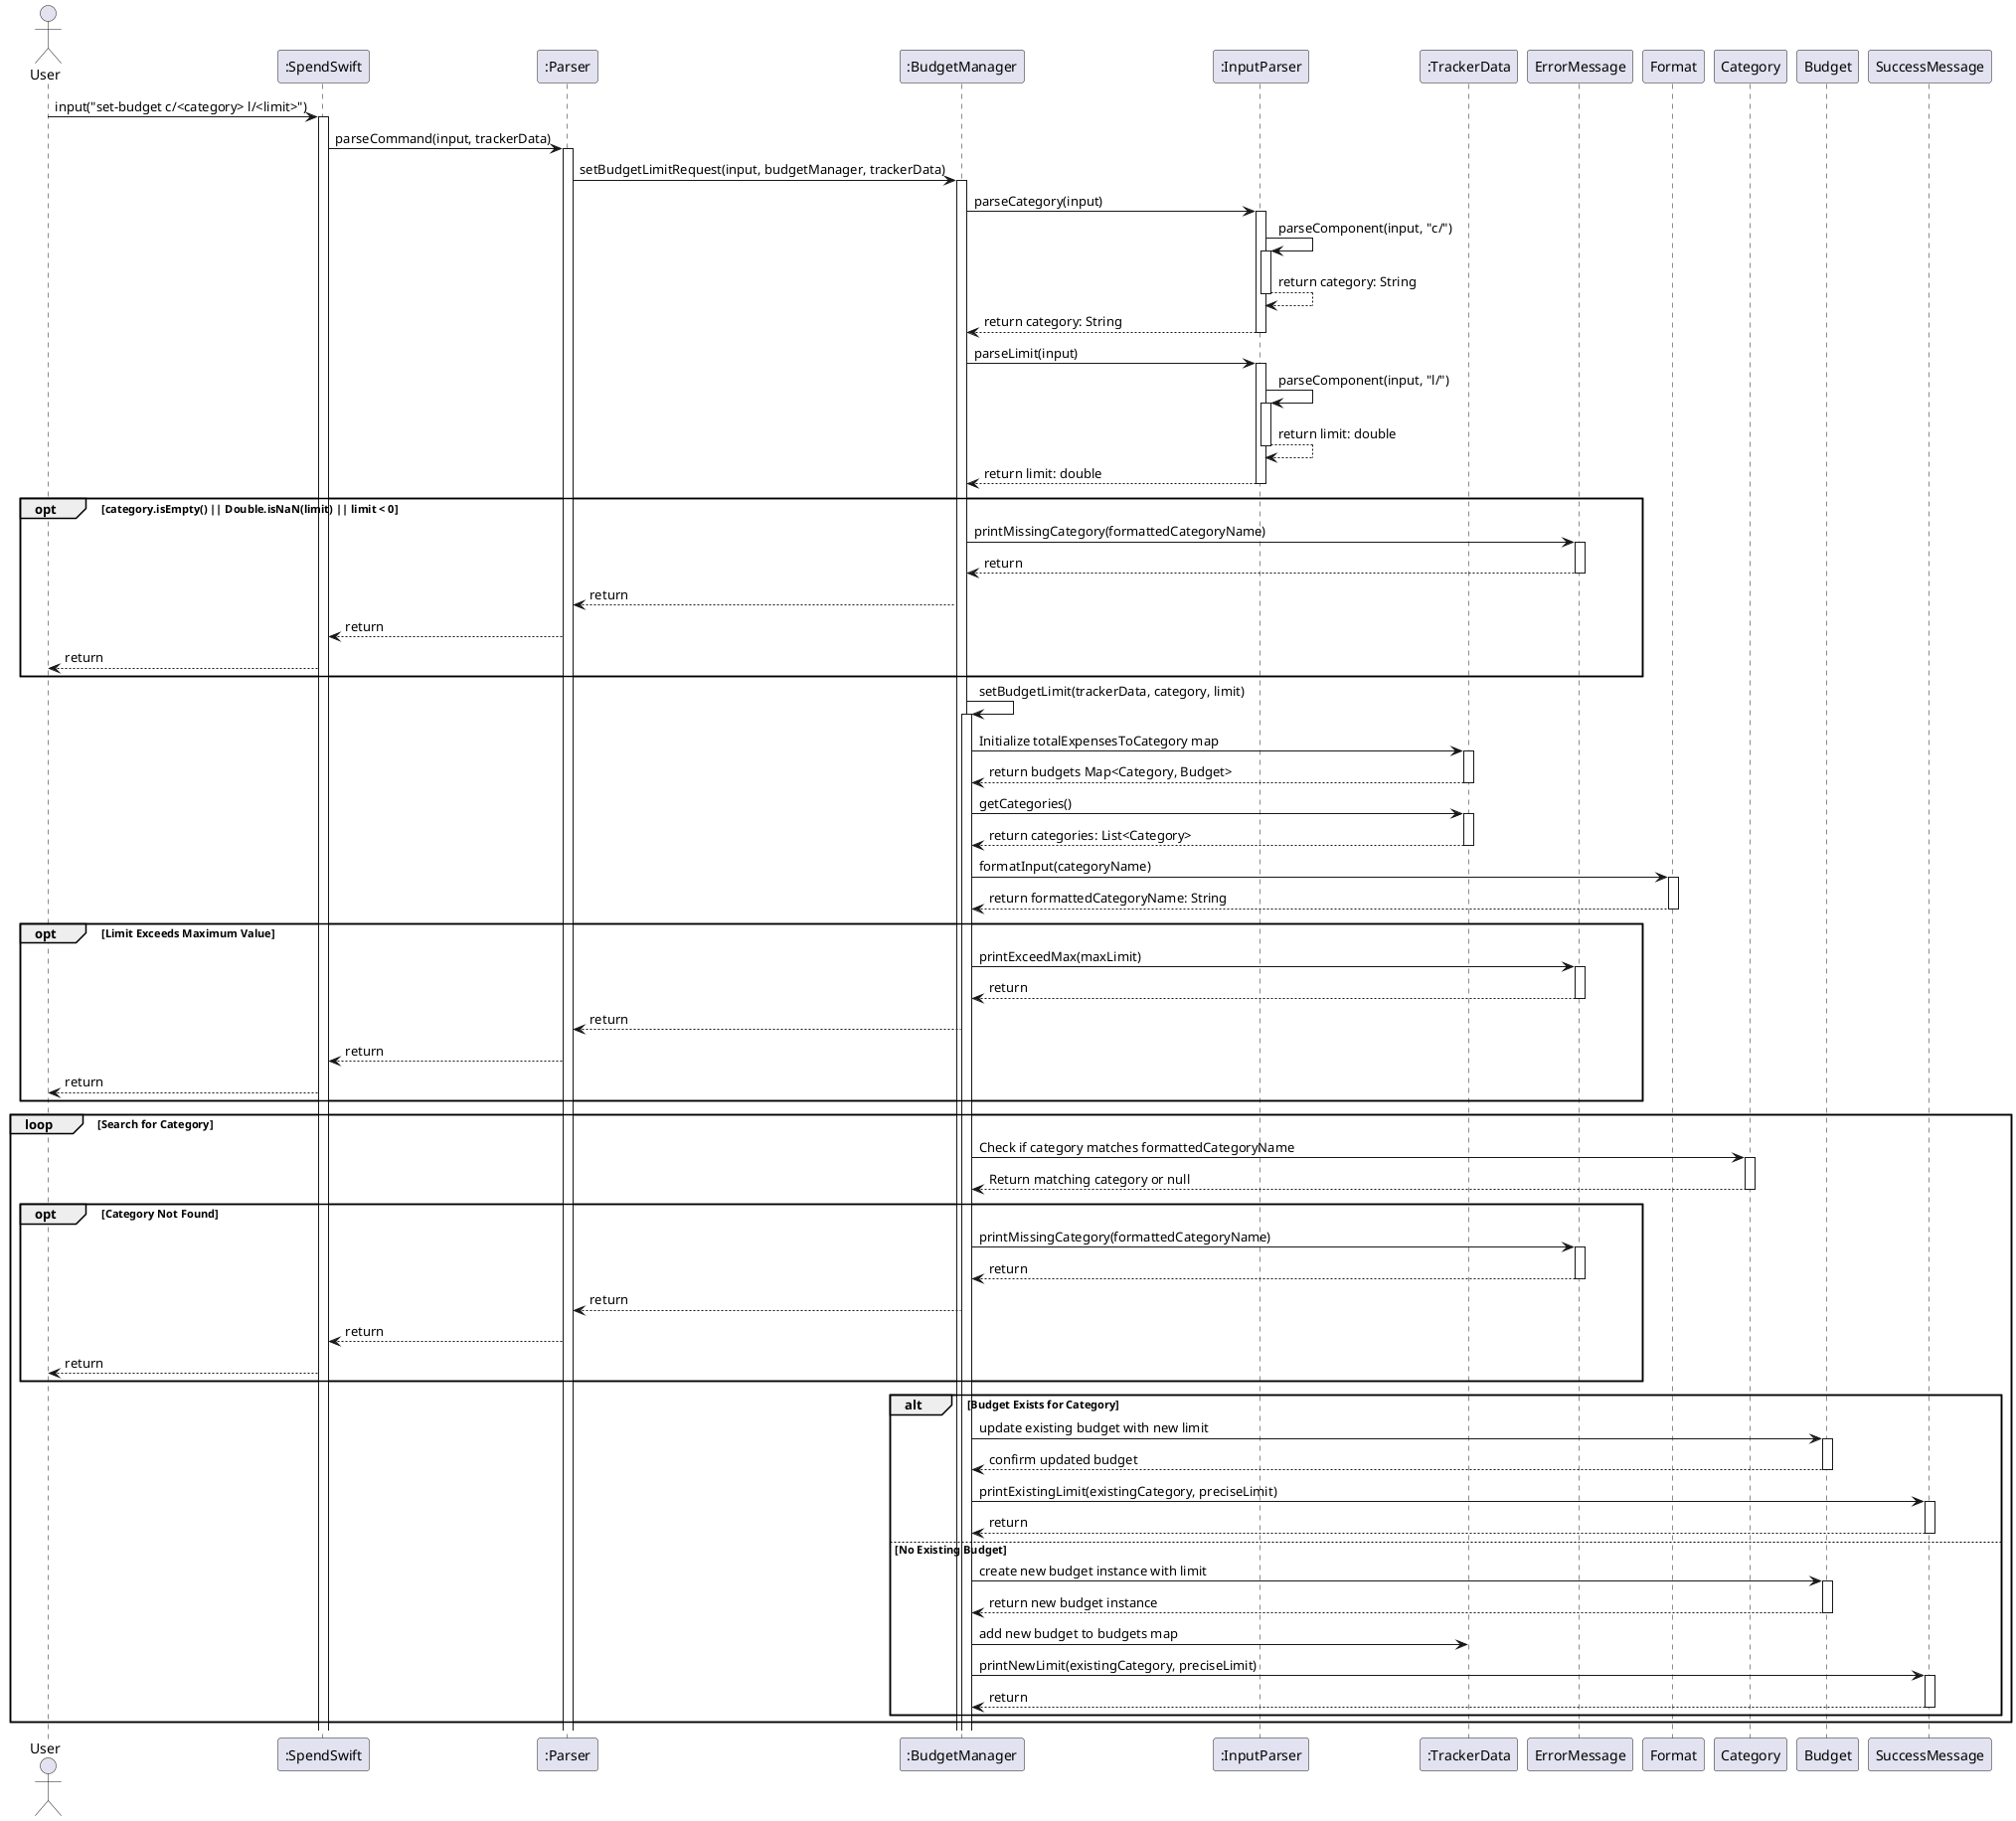 @startuml

actor User
participant ":SpendSwift" as SpendSwift
participant ":Parser" as Parser
participant ":BudgetManager" as BudgetManager
participant ":InputParser" as InputParser
participant ":TrackerData" as TrackerData

User -> SpendSwift : input("set-budget c/<category> l/<limit>")
activate SpendSwift
SpendSwift -> Parser : parseCommand(input, trackerData)

activate Parser
Parser -> BudgetManager : setBudgetLimitRequest(input, budgetManager, trackerData)

activate BudgetManager
BudgetManager -> InputParser : parseCategory(input)
activate InputParser
InputParser -> InputParser : parseComponent(input, "c/")
    activate InputParser
    InputParser --> InputParser : return category: String
    deactivate InputParser
InputParser --> BudgetManager : return category: String
deactivate InputParser

BudgetManager -> InputParser : parseLimit(input)
activate InputParser
InputParser -> InputParser : parseComponent(input, "l/")
    activate InputParser
    InputParser --> InputParser : return limit: double
    deactivate InputParser
InputParser --> BudgetManager : return limit: double
deactivate InputParser

opt category.isEmpty() || Double.isNaN(limit) || limit < 0
    BudgetManager -> ErrorMessage : printMissingCategory(formattedCategoryName)
    activate ErrorMessage
    ErrorMessage --> BudgetManager : return
    deactivate ErrorMessage
    BudgetManager --> Parser : return
    Parser --> SpendSwift : return
    SpendSwift --> User : return
end

BudgetManager -> BudgetManager : setBudgetLimit(trackerData, category, limit)
activate BudgetManager

BudgetManager -> TrackerData : Initialize totalExpensesToCategory map
activate TrackerData
TrackerData --> BudgetManager : return budgets Map<Category, Budget>
deactivate TrackerData

BudgetManager -> TrackerData : getCategories()
activate TrackerData
TrackerData --> BudgetManager : return categories: List<Category>
deactivate TrackerData

BudgetManager -> Format : formatInput(categoryName)
activate Format
Format --> BudgetManager : return formattedCategoryName: String
deactivate Format

opt Limit Exceeds Maximum Value
    BudgetManager -> ErrorMessage : printExceedMax(maxLimit)
    activate ErrorMessage
    ErrorMessage --> BudgetManager : return
    deactivate ErrorMessage
    BudgetManager --> Parser : return
    Parser --> SpendSwift : return
    SpendSwift --> User : return
end

    loop Search for Category
        BudgetManager -> Category : Check if category matches formattedCategoryName
        activate Category
        Category --> BudgetManager : Return matching category or null
        deactivate Category

    opt Category Not Found
        BudgetManager -> ErrorMessage : printMissingCategory(formattedCategoryName)
        activate ErrorMessage
        ErrorMessage --> BudgetManager : return
        deactivate ErrorMessage
        BudgetManager --> Parser : return
        Parser --> SpendSwift : return
        SpendSwift --> User : return
    end

    alt Budget Exists for Category
        BudgetManager -> Budget : update existing budget with new limit
        activate Budget
        Budget --> BudgetManager : confirm updated budget
        deactivate Budget
        BudgetManager -> SuccessMessage : printExistingLimit(existingCategory, preciseLimit)
        activate SuccessMessage
        SuccessMessage --> BudgetManager : return
        deactivate SuccessMessage
    else No Existing Budget
        BudgetManager -> Budget : create new budget instance with limit
        activate Budget
        Budget --> BudgetManager : return new budget instance
        deactivate Budget
        BudgetManager -> TrackerData : add new budget to budgets map
        BudgetManager -> SuccessMessage : printNewLimit(existingCategory, preciseLimit)
        activate SuccessMessage
        SuccessMessage --> BudgetManager : return
        deactivate SuccessMessage
    end

end

@enduml


